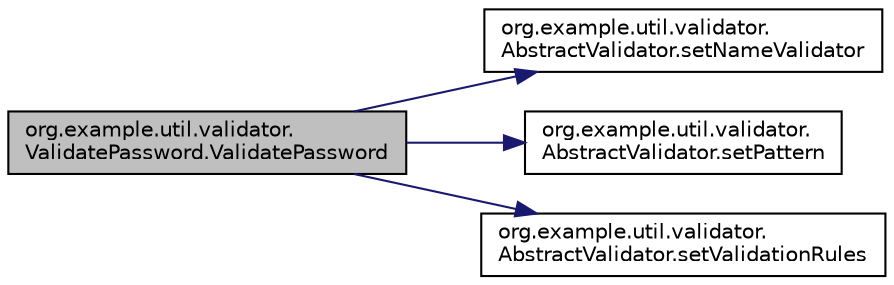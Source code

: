 digraph "org.example.util.validator.ValidatePassword.ValidatePassword"
{
 // LATEX_PDF_SIZE
  edge [fontname="Helvetica",fontsize="10",labelfontname="Helvetica",labelfontsize="10"];
  node [fontname="Helvetica",fontsize="10",shape=record];
  rankdir="LR";
  Node1 [label="org.example.util.validator.\lValidatePassword.ValidatePassword",height=0.2,width=0.4,color="black", fillcolor="grey75", style="filled", fontcolor="black",tooltip="Classe con soli metodi statici."];
  Node1 -> Node2 [color="midnightblue",fontsize="10",style="solid",fontname="Helvetica"];
  Node2 [label="org.example.util.validator.\lAbstractValidator.setNameValidator",height=0.2,width=0.4,color="black", fillcolor="white", style="filled",URL="$d1/d6e/a00073_a4e5c51528d1ceff3e97a2c833c66bd2e.html#a4e5c51528d1ceff3e97a2c833c66bd2e",tooltip="Sets name validator."];
  Node1 -> Node3 [color="midnightblue",fontsize="10",style="solid",fontname="Helvetica"];
  Node3 [label="org.example.util.validator.\lAbstractValidator.setPattern",height=0.2,width=0.4,color="black", fillcolor="white", style="filled",URL="$d1/d6e/a00073_ad9a4477ef4cec79579960fb1683ff1a6.html#ad9a4477ef4cec79579960fb1683ff1a6",tooltip="Sets pattern."];
  Node1 -> Node4 [color="midnightblue",fontsize="10",style="solid",fontname="Helvetica"];
  Node4 [label="org.example.util.validator.\lAbstractValidator.setValidationRules",height=0.2,width=0.4,color="black", fillcolor="white", style="filled",URL="$d1/d6e/a00073_a5cbc4c3ade49bfeff8b56acb5a872fbc.html#a5cbc4c3ade49bfeff8b56acb5a872fbc",tooltip="Sets validation rules."];
}
